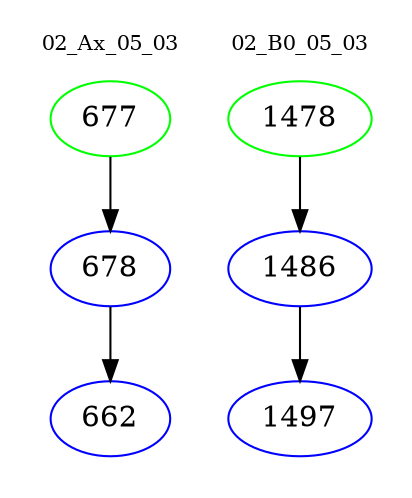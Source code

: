 digraph{
subgraph cluster_0 {
color = white
label = "02_Ax_05_03";
fontsize=10;
T0_677 [label="677", color="green"]
T0_677 -> T0_678 [color="black"]
T0_678 [label="678", color="blue"]
T0_678 -> T0_662 [color="black"]
T0_662 [label="662", color="blue"]
}
subgraph cluster_1 {
color = white
label = "02_B0_05_03";
fontsize=10;
T1_1478 [label="1478", color="green"]
T1_1478 -> T1_1486 [color="black"]
T1_1486 [label="1486", color="blue"]
T1_1486 -> T1_1497 [color="black"]
T1_1497 [label="1497", color="blue"]
}
}
